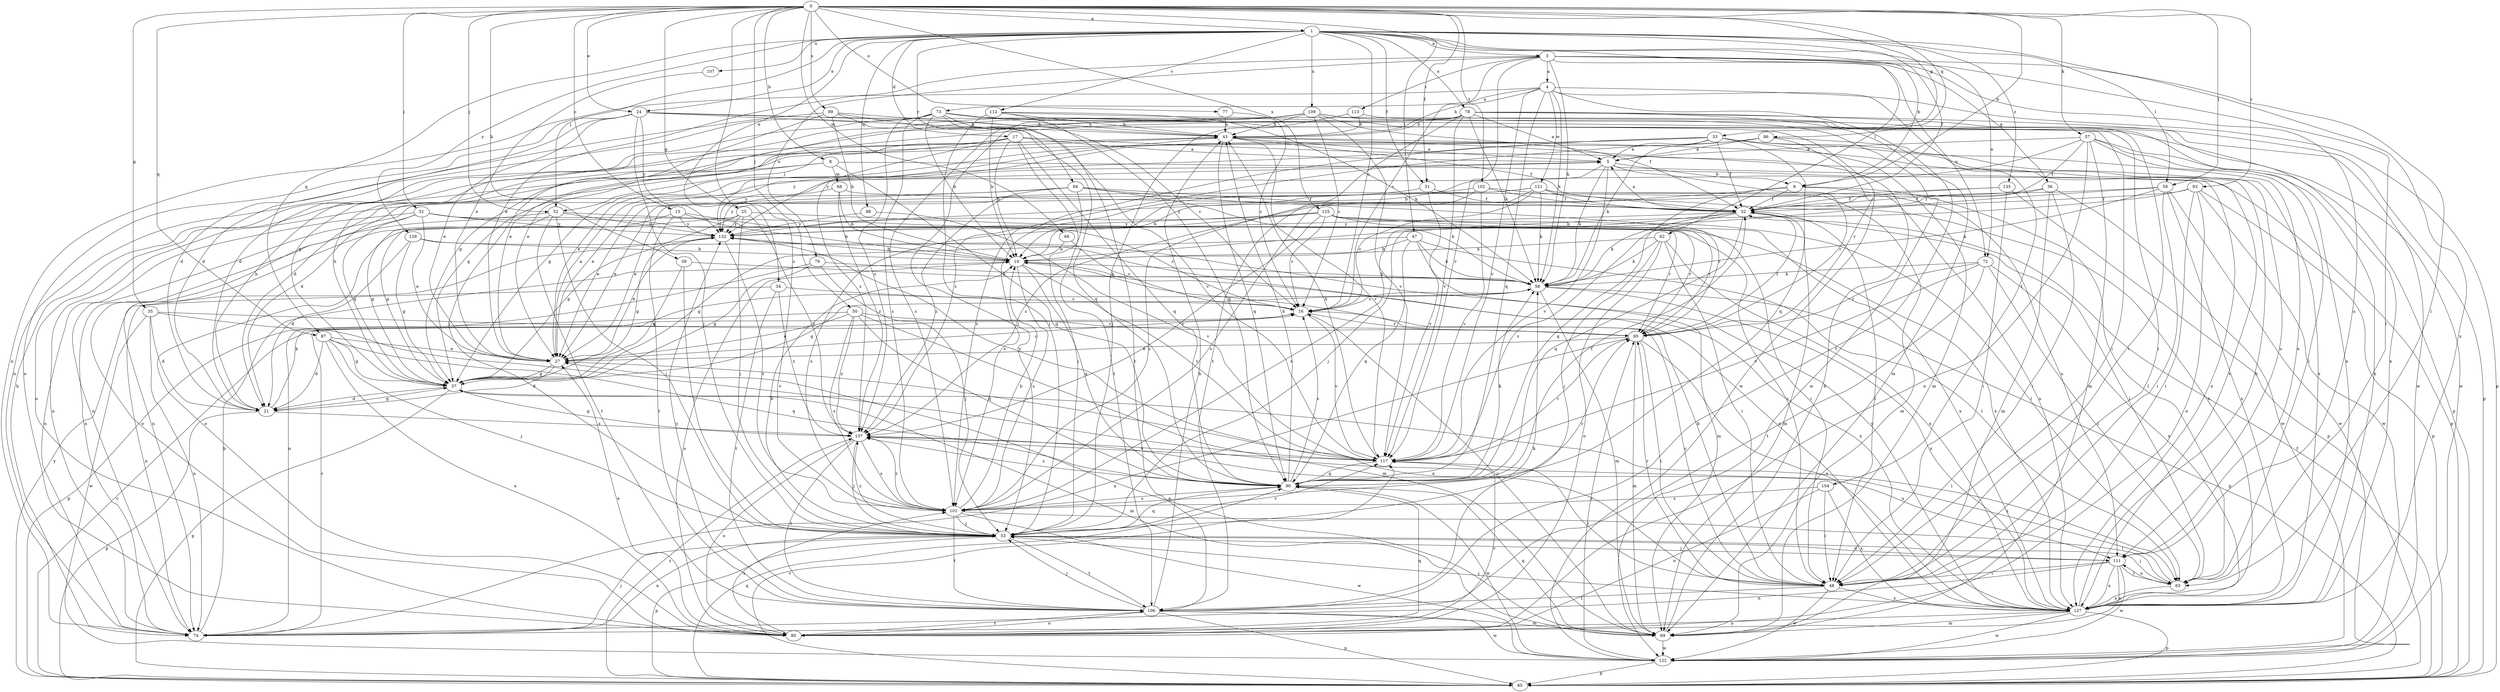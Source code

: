 strict digraph  {
0;
1;
3;
4;
5;
8;
9;
10;
13;
16;
17;
21;
24;
25;
27;
31;
32;
33;
34;
35;
36;
37;
39;
43;
47;
48;
50;
51;
52;
53;
57;
58;
59;
62;
63;
66;
68;
69;
72;
73;
74;
77;
78;
79;
80;
85;
86;
87;
88;
90;
93;
94;
95;
99;
101;
102;
104;
106;
107;
109;
111;
112;
113;
117;
121;
122;
125;
127;
129;
132;
135;
137;
0 -> 1  [label=a];
0 -> 8  [label=b];
0 -> 9  [label=b];
0 -> 13  [label=c];
0 -> 24  [label=e];
0 -> 31  [label=f];
0 -> 33  [label=g];
0 -> 34  [label=g];
0 -> 35  [label=g];
0 -> 39  [label=h];
0 -> 47  [label=i];
0 -> 50  [label=j];
0 -> 51  [label=j];
0 -> 52  [label=j];
0 -> 57  [label=k];
0 -> 59  [label=l];
0 -> 66  [label=m];
0 -> 77  [label=o];
0 -> 86  [label=q];
0 -> 87  [label=q];
0 -> 93  [label=r];
0 -> 99  [label=s];
0 -> 101  [label=s];
0 -> 102  [label=t];
0 -> 125  [label=x];
1 -> 3  [label=a];
1 -> 9  [label=b];
1 -> 16  [label=c];
1 -> 17  [label=d];
1 -> 24  [label=e];
1 -> 25  [label=e];
1 -> 31  [label=f];
1 -> 32  [label=f];
1 -> 52  [label=j];
1 -> 59  [label=l];
1 -> 62  [label=l];
1 -> 63  [label=l];
1 -> 72  [label=n];
1 -> 78  [label=o];
1 -> 87  [label=q];
1 -> 88  [label=q];
1 -> 94  [label=r];
1 -> 107  [label=u];
1 -> 109  [label=u];
1 -> 112  [label=v];
1 -> 129  [label=y];
1 -> 135  [label=z];
3 -> 4  [label=a];
3 -> 16  [label=c];
3 -> 27  [label=e];
3 -> 36  [label=g];
3 -> 58  [label=k];
3 -> 63  [label=l];
3 -> 72  [label=n];
3 -> 79  [label=o];
3 -> 111  [label=u];
3 -> 113  [label=v];
3 -> 117  [label=v];
3 -> 127  [label=x];
4 -> 43  [label=h];
4 -> 58  [label=k];
4 -> 73  [label=n];
4 -> 74  [label=n];
4 -> 85  [label=p];
4 -> 90  [label=q];
4 -> 104  [label=t];
4 -> 106  [label=t];
4 -> 117  [label=v];
4 -> 121  [label=w];
5 -> 9  [label=b];
5 -> 27  [label=e];
5 -> 58  [label=k];
5 -> 85  [label=p];
5 -> 95  [label=r];
5 -> 117  [label=v];
5 -> 132  [label=y];
8 -> 21  [label=d];
8 -> 68  [label=m];
8 -> 80  [label=o];
8 -> 90  [label=q];
8 -> 127  [label=x];
9 -> 32  [label=f];
9 -> 63  [label=l];
9 -> 90  [label=q];
9 -> 111  [label=u];
9 -> 137  [label=z];
10 -> 58  [label=k];
10 -> 80  [label=o];
10 -> 90  [label=q];
10 -> 101  [label=s];
10 -> 117  [label=v];
10 -> 127  [label=x];
13 -> 10  [label=b];
13 -> 37  [label=g];
13 -> 95  [label=r];
13 -> 106  [label=t];
13 -> 132  [label=y];
16 -> 95  [label=r];
16 -> 117  [label=v];
17 -> 5  [label=a];
17 -> 10  [label=b];
17 -> 37  [label=g];
17 -> 52  [label=j];
17 -> 90  [label=q];
17 -> 106  [label=t];
17 -> 127  [label=x];
17 -> 137  [label=z];
21 -> 37  [label=g];
21 -> 43  [label=h];
21 -> 58  [label=k];
21 -> 85  [label=p];
21 -> 137  [label=z];
24 -> 21  [label=d];
24 -> 27  [label=e];
24 -> 43  [label=h];
24 -> 48  [label=i];
24 -> 53  [label=j];
24 -> 80  [label=o];
24 -> 122  [label=w];
24 -> 132  [label=y];
25 -> 37  [label=g];
25 -> 53  [label=j];
25 -> 74  [label=n];
25 -> 127  [label=x];
25 -> 132  [label=y];
25 -> 137  [label=z];
27 -> 5  [label=a];
27 -> 16  [label=c];
27 -> 21  [label=d];
27 -> 37  [label=g];
31 -> 32  [label=f];
31 -> 101  [label=s];
31 -> 117  [label=v];
32 -> 5  [label=a];
32 -> 48  [label=i];
32 -> 58  [label=k];
32 -> 63  [label=l];
32 -> 69  [label=m];
32 -> 90  [label=q];
32 -> 101  [label=s];
32 -> 117  [label=v];
32 -> 132  [label=y];
33 -> 5  [label=a];
33 -> 21  [label=d];
33 -> 32  [label=f];
33 -> 37  [label=g];
33 -> 58  [label=k];
33 -> 69  [label=m];
33 -> 90  [label=q];
33 -> 101  [label=s];
33 -> 111  [label=u];
33 -> 127  [label=x];
33 -> 132  [label=y];
34 -> 16  [label=c];
34 -> 74  [label=n];
34 -> 106  [label=t];
34 -> 137  [label=z];
35 -> 21  [label=d];
35 -> 74  [label=n];
35 -> 95  [label=r];
35 -> 117  [label=v];
35 -> 122  [label=w];
36 -> 32  [label=f];
36 -> 48  [label=i];
36 -> 69  [label=m];
36 -> 122  [label=w];
36 -> 132  [label=y];
37 -> 21  [label=d];
37 -> 43  [label=h];
37 -> 63  [label=l];
37 -> 69  [label=m];
37 -> 85  [label=p];
39 -> 37  [label=g];
39 -> 53  [label=j];
39 -> 58  [label=k];
43 -> 5  [label=a];
43 -> 32  [label=f];
43 -> 90  [label=q];
43 -> 117  [label=v];
43 -> 132  [label=y];
47 -> 10  [label=b];
47 -> 37  [label=g];
47 -> 58  [label=k];
47 -> 63  [label=l];
47 -> 69  [label=m];
47 -> 90  [label=q];
48 -> 10  [label=b];
48 -> 16  [label=c];
48 -> 27  [label=e];
48 -> 95  [label=r];
48 -> 106  [label=t];
48 -> 122  [label=w];
48 -> 127  [label=x];
50 -> 27  [label=e];
50 -> 69  [label=m];
50 -> 85  [label=p];
50 -> 90  [label=q];
50 -> 95  [label=r];
50 -> 101  [label=s];
50 -> 137  [label=z];
51 -> 16  [label=c];
51 -> 27  [label=e];
51 -> 37  [label=g];
51 -> 74  [label=n];
51 -> 80  [label=o];
51 -> 95  [label=r];
51 -> 132  [label=y];
52 -> 37  [label=g];
52 -> 48  [label=i];
52 -> 53  [label=j];
52 -> 74  [label=n];
52 -> 106  [label=t];
52 -> 132  [label=y];
53 -> 10  [label=b];
53 -> 74  [label=n];
53 -> 85  [label=p];
53 -> 90  [label=q];
53 -> 106  [label=t];
53 -> 111  [label=u];
53 -> 117  [label=v];
53 -> 137  [label=z];
57 -> 5  [label=a];
57 -> 10  [label=b];
57 -> 32  [label=f];
57 -> 63  [label=l];
57 -> 69  [label=m];
57 -> 80  [label=o];
57 -> 85  [label=p];
57 -> 127  [label=x];
58 -> 16  [label=c];
58 -> 37  [label=g];
58 -> 69  [label=m];
58 -> 85  [label=p];
58 -> 127  [label=x];
59 -> 32  [label=f];
59 -> 48  [label=i];
59 -> 53  [label=j];
59 -> 58  [label=k];
59 -> 122  [label=w];
59 -> 127  [label=x];
62 -> 10  [label=b];
62 -> 48  [label=i];
62 -> 53  [label=j];
62 -> 58  [label=k];
62 -> 80  [label=o];
62 -> 127  [label=x];
63 -> 53  [label=j];
63 -> 111  [label=u];
63 -> 127  [label=x];
63 -> 137  [label=z];
66 -> 10  [label=b];
66 -> 16  [label=c];
68 -> 10  [label=b];
68 -> 32  [label=f];
68 -> 132  [label=y];
68 -> 137  [label=z];
69 -> 16  [label=c];
69 -> 27  [label=e];
69 -> 43  [label=h];
69 -> 90  [label=q];
69 -> 122  [label=w];
72 -> 58  [label=k];
72 -> 63  [label=l];
72 -> 95  [label=r];
72 -> 106  [label=t];
72 -> 117  [label=v];
72 -> 127  [label=x];
73 -> 10  [label=b];
73 -> 16  [label=c];
73 -> 21  [label=d];
73 -> 43  [label=h];
73 -> 48  [label=i];
73 -> 74  [label=n];
73 -> 101  [label=s];
73 -> 106  [label=t];
73 -> 122  [label=w];
73 -> 137  [label=z];
74 -> 10  [label=b];
74 -> 16  [label=c];
74 -> 43  [label=h];
74 -> 53  [label=j];
77 -> 16  [label=c];
77 -> 43  [label=h];
78 -> 5  [label=a];
78 -> 27  [label=e];
78 -> 37  [label=g];
78 -> 43  [label=h];
78 -> 58  [label=k];
78 -> 69  [label=m];
78 -> 85  [label=p];
78 -> 106  [label=t];
78 -> 117  [label=v];
78 -> 122  [label=w];
79 -> 37  [label=g];
79 -> 53  [label=j];
79 -> 58  [label=k];
79 -> 74  [label=n];
80 -> 27  [label=e];
80 -> 90  [label=q];
80 -> 101  [label=s];
80 -> 106  [label=t];
80 -> 117  [label=v];
85 -> 16  [label=c];
85 -> 32  [label=f];
85 -> 90  [label=q];
85 -> 117  [label=v];
85 -> 132  [label=y];
85 -> 137  [label=z];
86 -> 5  [label=a];
86 -> 27  [label=e];
86 -> 95  [label=r];
86 -> 111  [label=u];
86 -> 137  [label=z];
87 -> 21  [label=d];
87 -> 27  [label=e];
87 -> 37  [label=g];
87 -> 53  [label=j];
87 -> 80  [label=o];
87 -> 90  [label=q];
88 -> 117  [label=v];
88 -> 132  [label=y];
90 -> 16  [label=c];
90 -> 32  [label=f];
90 -> 43  [label=h];
90 -> 58  [label=k];
90 -> 101  [label=s];
90 -> 122  [label=w];
90 -> 137  [label=z];
93 -> 10  [label=b];
93 -> 32  [label=f];
93 -> 48  [label=i];
93 -> 80  [label=o];
93 -> 85  [label=p];
93 -> 122  [label=w];
94 -> 27  [label=e];
94 -> 32  [label=f];
94 -> 53  [label=j];
94 -> 58  [label=k];
94 -> 74  [label=n];
94 -> 95  [label=r];
94 -> 137  [label=z];
95 -> 27  [label=e];
95 -> 32  [label=f];
95 -> 48  [label=i];
95 -> 69  [label=m];
95 -> 74  [label=n];
95 -> 127  [label=x];
99 -> 10  [label=b];
99 -> 21  [label=d];
99 -> 43  [label=h];
99 -> 53  [label=j];
99 -> 90  [label=q];
99 -> 117  [label=v];
101 -> 10  [label=b];
101 -> 53  [label=j];
101 -> 63  [label=l];
101 -> 95  [label=r];
101 -> 106  [label=t];
101 -> 122  [label=w];
101 -> 137  [label=z];
102 -> 27  [label=e];
102 -> 32  [label=f];
102 -> 101  [label=s];
102 -> 117  [label=v];
102 -> 127  [label=x];
104 -> 48  [label=i];
104 -> 80  [label=o];
104 -> 101  [label=s];
104 -> 127  [label=x];
106 -> 43  [label=h];
106 -> 53  [label=j];
106 -> 58  [label=k];
106 -> 69  [label=m];
106 -> 80  [label=o];
106 -> 85  [label=p];
106 -> 122  [label=w];
106 -> 132  [label=y];
107 -> 27  [label=e];
109 -> 16  [label=c];
109 -> 27  [label=e];
109 -> 32  [label=f];
109 -> 37  [label=g];
109 -> 43  [label=h];
109 -> 53  [label=j];
109 -> 101  [label=s];
109 -> 117  [label=v];
109 -> 122  [label=w];
109 -> 127  [label=x];
111 -> 48  [label=i];
111 -> 53  [label=j];
111 -> 63  [label=l];
111 -> 74  [label=n];
111 -> 80  [label=o];
111 -> 122  [label=w];
111 -> 127  [label=x];
112 -> 10  [label=b];
112 -> 43  [label=h];
112 -> 48  [label=i];
112 -> 53  [label=j];
112 -> 58  [label=k];
112 -> 90  [label=q];
113 -> 43  [label=h];
113 -> 53  [label=j];
113 -> 127  [label=x];
117 -> 43  [label=h];
117 -> 48  [label=i];
117 -> 90  [label=q];
117 -> 95  [label=r];
117 -> 132  [label=y];
121 -> 16  [label=c];
121 -> 27  [label=e];
121 -> 32  [label=f];
121 -> 58  [label=k];
121 -> 69  [label=m];
121 -> 74  [label=n];
121 -> 101  [label=s];
121 -> 127  [label=x];
122 -> 85  [label=p];
122 -> 95  [label=r];
125 -> 16  [label=c];
125 -> 48  [label=i];
125 -> 63  [label=l];
125 -> 80  [label=o];
125 -> 95  [label=r];
125 -> 101  [label=s];
125 -> 127  [label=x];
125 -> 132  [label=y];
125 -> 137  [label=z];
127 -> 43  [label=h];
127 -> 53  [label=j];
127 -> 69  [label=m];
127 -> 74  [label=n];
127 -> 85  [label=p];
127 -> 122  [label=w];
127 -> 132  [label=y];
129 -> 10  [label=b];
129 -> 21  [label=d];
129 -> 37  [label=g];
129 -> 127  [label=x];
132 -> 10  [label=b];
132 -> 27  [label=e];
132 -> 37  [label=g];
132 -> 101  [label=s];
135 -> 10  [label=b];
135 -> 32  [label=f];
135 -> 48  [label=i];
135 -> 85  [label=p];
137 -> 37  [label=g];
137 -> 53  [label=j];
137 -> 80  [label=o];
137 -> 101  [label=s];
137 -> 106  [label=t];
137 -> 111  [label=u];
137 -> 117  [label=v];
}
